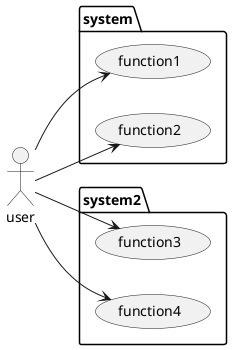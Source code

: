 @startuml
left to right direction
package system{
    usecase "function1" as f1
    usecase "function2" as f2
}
:user:-->f1
:user:-->f2
package system2{
    usecase "function3" as f3
    usecase "function4" as f4
}
:user:-->f3
:user:-->f4
@enduml